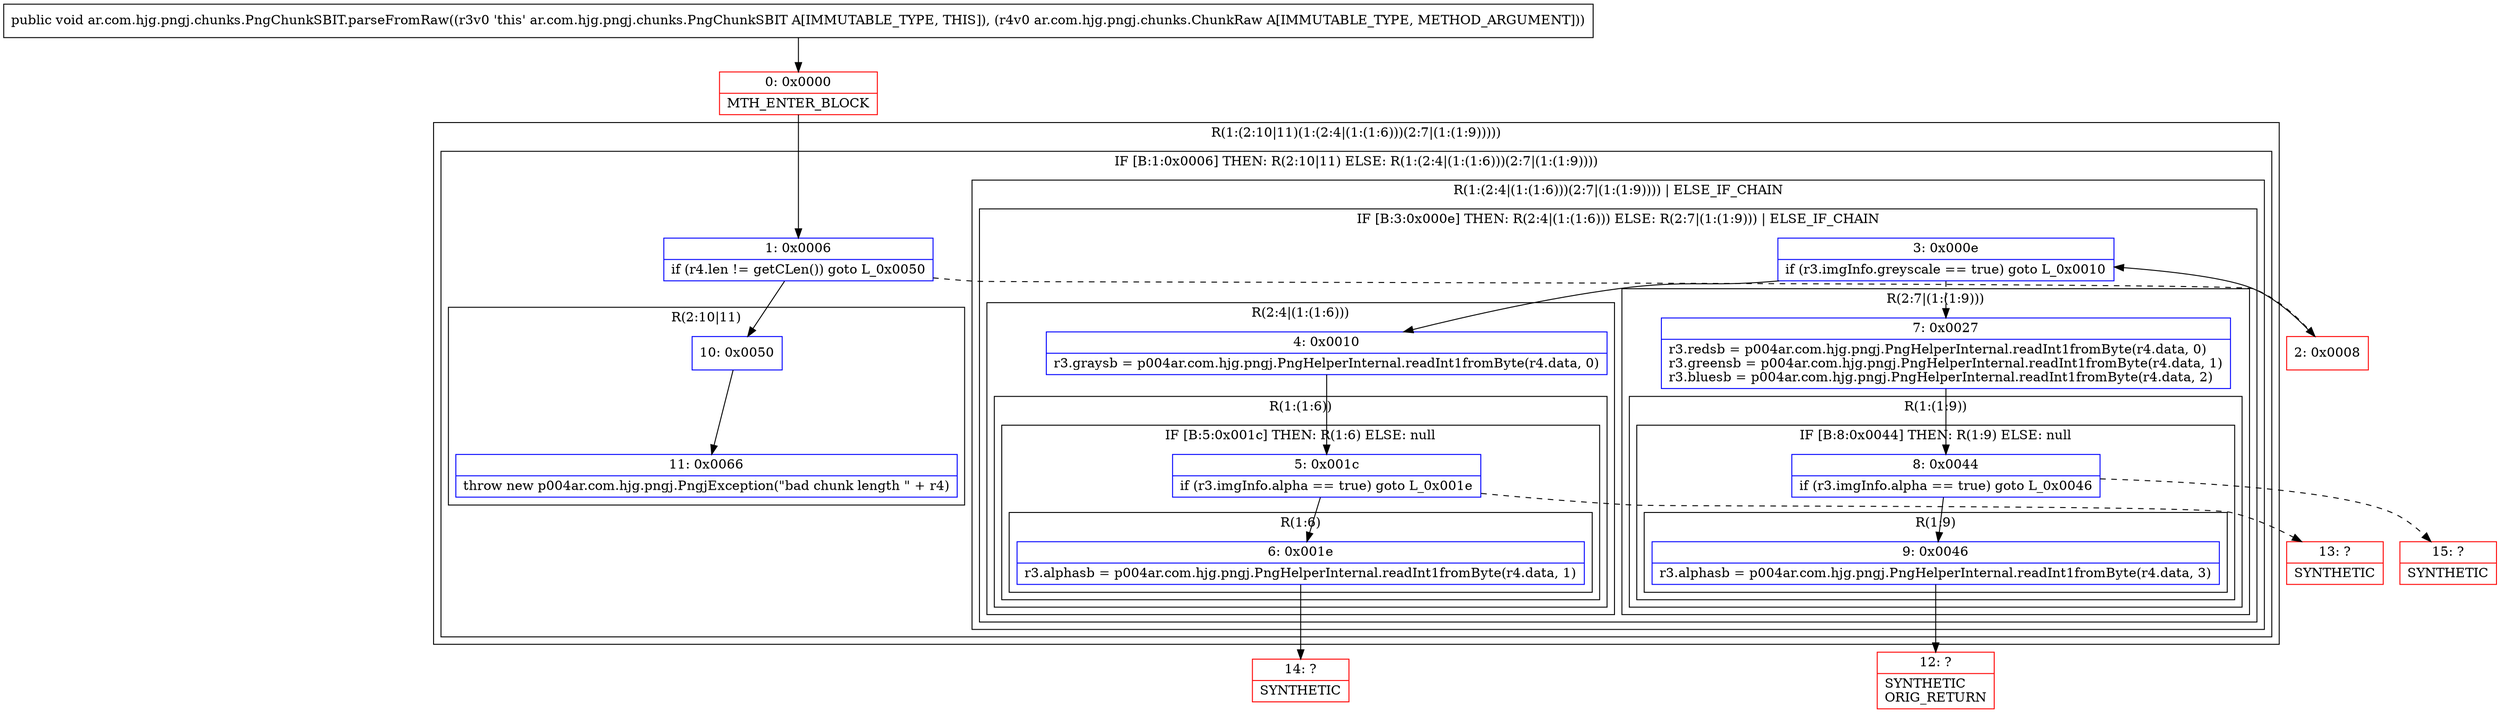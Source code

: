 digraph "CFG forar.com.hjg.pngj.chunks.PngChunkSBIT.parseFromRaw(Lar\/com\/hjg\/pngj\/chunks\/ChunkRaw;)V" {
subgraph cluster_Region_776115744 {
label = "R(1:(2:10|11)(1:(2:4|(1:(1:6)))(2:7|(1:(1:9)))))";
node [shape=record,color=blue];
subgraph cluster_IfRegion_1807020747 {
label = "IF [B:1:0x0006] THEN: R(2:10|11) ELSE: R(1:(2:4|(1:(1:6)))(2:7|(1:(1:9))))";
node [shape=record,color=blue];
Node_1 [shape=record,label="{1\:\ 0x0006|if (r4.len != getCLen()) goto L_0x0050\l}"];
subgraph cluster_Region_1107240680 {
label = "R(2:10|11)";
node [shape=record,color=blue];
Node_10 [shape=record,label="{10\:\ 0x0050}"];
Node_11 [shape=record,label="{11\:\ 0x0066|throw new p004ar.com.hjg.pngj.PngjException(\"bad chunk length \" + r4)\l}"];
}
subgraph cluster_Region_506075781 {
label = "R(1:(2:4|(1:(1:6)))(2:7|(1:(1:9)))) | ELSE_IF_CHAIN\l";
node [shape=record,color=blue];
subgraph cluster_IfRegion_610499830 {
label = "IF [B:3:0x000e] THEN: R(2:4|(1:(1:6))) ELSE: R(2:7|(1:(1:9))) | ELSE_IF_CHAIN\l";
node [shape=record,color=blue];
Node_3 [shape=record,label="{3\:\ 0x000e|if (r3.imgInfo.greyscale == true) goto L_0x0010\l}"];
subgraph cluster_Region_1754128411 {
label = "R(2:4|(1:(1:6)))";
node [shape=record,color=blue];
Node_4 [shape=record,label="{4\:\ 0x0010|r3.graysb = p004ar.com.hjg.pngj.PngHelperInternal.readInt1fromByte(r4.data, 0)\l}"];
subgraph cluster_Region_1358775172 {
label = "R(1:(1:6))";
node [shape=record,color=blue];
subgraph cluster_IfRegion_508400940 {
label = "IF [B:5:0x001c] THEN: R(1:6) ELSE: null";
node [shape=record,color=blue];
Node_5 [shape=record,label="{5\:\ 0x001c|if (r3.imgInfo.alpha == true) goto L_0x001e\l}"];
subgraph cluster_Region_561434335 {
label = "R(1:6)";
node [shape=record,color=blue];
Node_6 [shape=record,label="{6\:\ 0x001e|r3.alphasb = p004ar.com.hjg.pngj.PngHelperInternal.readInt1fromByte(r4.data, 1)\l}"];
}
}
}
}
subgraph cluster_Region_654082002 {
label = "R(2:7|(1:(1:9)))";
node [shape=record,color=blue];
Node_7 [shape=record,label="{7\:\ 0x0027|r3.redsb = p004ar.com.hjg.pngj.PngHelperInternal.readInt1fromByte(r4.data, 0)\lr3.greensb = p004ar.com.hjg.pngj.PngHelperInternal.readInt1fromByte(r4.data, 1)\lr3.bluesb = p004ar.com.hjg.pngj.PngHelperInternal.readInt1fromByte(r4.data, 2)\l}"];
subgraph cluster_Region_472381930 {
label = "R(1:(1:9))";
node [shape=record,color=blue];
subgraph cluster_IfRegion_1848765367 {
label = "IF [B:8:0x0044] THEN: R(1:9) ELSE: null";
node [shape=record,color=blue];
Node_8 [shape=record,label="{8\:\ 0x0044|if (r3.imgInfo.alpha == true) goto L_0x0046\l}"];
subgraph cluster_Region_2040971416 {
label = "R(1:9)";
node [shape=record,color=blue];
Node_9 [shape=record,label="{9\:\ 0x0046|r3.alphasb = p004ar.com.hjg.pngj.PngHelperInternal.readInt1fromByte(r4.data, 3)\l}"];
}
}
}
}
}
}
}
}
Node_0 [shape=record,color=red,label="{0\:\ 0x0000|MTH_ENTER_BLOCK\l}"];
Node_2 [shape=record,color=red,label="{2\:\ 0x0008}"];
Node_12 [shape=record,color=red,label="{12\:\ ?|SYNTHETIC\lORIG_RETURN\l}"];
Node_13 [shape=record,color=red,label="{13\:\ ?|SYNTHETIC\l}"];
Node_14 [shape=record,color=red,label="{14\:\ ?|SYNTHETIC\l}"];
Node_15 [shape=record,color=red,label="{15\:\ ?|SYNTHETIC\l}"];
MethodNode[shape=record,label="{public void ar.com.hjg.pngj.chunks.PngChunkSBIT.parseFromRaw((r3v0 'this' ar.com.hjg.pngj.chunks.PngChunkSBIT A[IMMUTABLE_TYPE, THIS]), (r4v0 ar.com.hjg.pngj.chunks.ChunkRaw A[IMMUTABLE_TYPE, METHOD_ARGUMENT])) }"];
MethodNode -> Node_0;
Node_1 -> Node_2[style=dashed];
Node_1 -> Node_10;
Node_10 -> Node_11;
Node_3 -> Node_4;
Node_3 -> Node_7[style=dashed];
Node_4 -> Node_5;
Node_5 -> Node_6;
Node_5 -> Node_13[style=dashed];
Node_6 -> Node_14;
Node_7 -> Node_8;
Node_8 -> Node_9;
Node_8 -> Node_15[style=dashed];
Node_9 -> Node_12;
Node_0 -> Node_1;
Node_2 -> Node_3;
}

